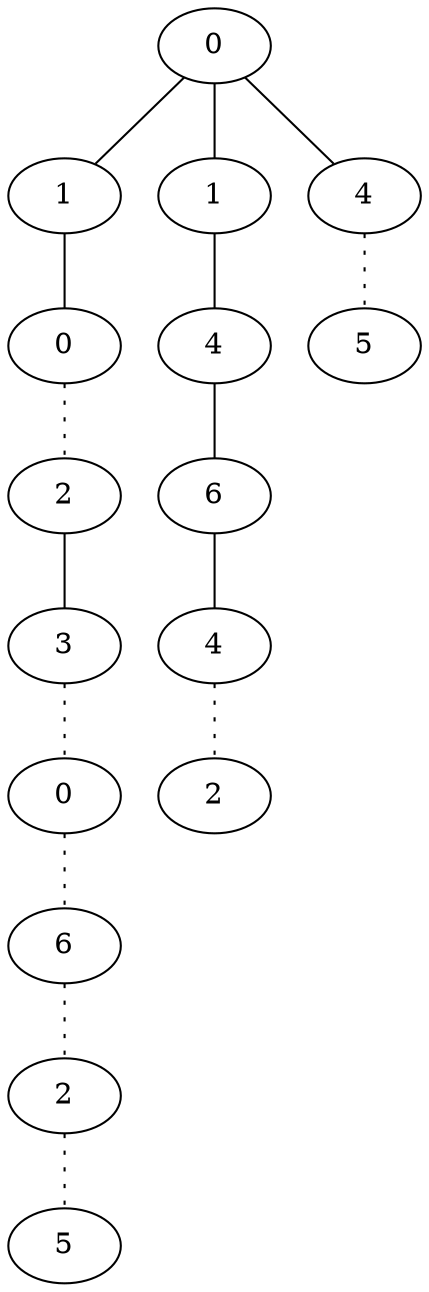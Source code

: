 graph {
a0[label=0];
a1[label=1];
a2[label=0];
a3[label=2];
a4[label=3];
a5[label=0];
a6[label=6];
a7[label=2];
a8[label=5];
a9[label=1];
a10[label=4];
a11[label=6];
a12[label=4];
a13[label=2];
a14[label=4];
a15[label=5];
a0 -- a1;
a0 -- a9;
a0 -- a14;
a1 -- a2;
a2 -- a3 [style=dotted];
a3 -- a4;
a4 -- a5 [style=dotted];
a5 -- a6 [style=dotted];
a6 -- a7 [style=dotted];
a7 -- a8 [style=dotted];
a9 -- a10;
a10 -- a11;
a11 -- a12;
a12 -- a13 [style=dotted];
a14 -- a15 [style=dotted];
}
